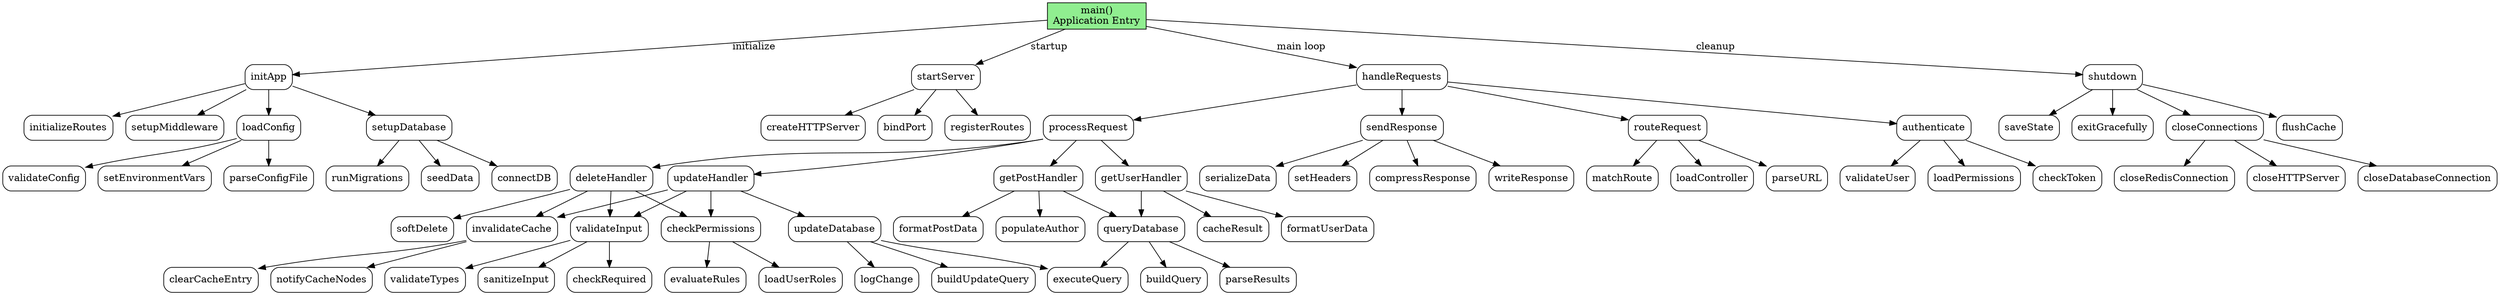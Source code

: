 digraph callgraph {
    // Example callgraph demonstrating various function calls
    // This represents a simple web application structure
    
    rankdir=TB;
    node [shape=box, style=rounded];
    
    // Entry points
    main [label="main()\nApplication Entry", style="filled", fillcolor="lightgreen"];
    
    // Core functions
    main -> initApp [label="initialize"];
    main -> startServer [label="startup"];
    main -> handleRequests [label="main loop"];
    main -> shutdown [label="cleanup"];
    
    // Initialization subsystem
    initApp -> loadConfig;
    initApp -> setupDatabase;
    initApp -> initializeRoutes;
    initApp -> setupMiddleware;
    
    loadConfig -> parseConfigFile;
    loadConfig -> validateConfig;
    loadConfig -> setEnvironmentVars;
    
    setupDatabase -> connectDB;
    setupDatabase -> runMigrations;
    setupDatabase -> seedData;
    
    // Server subsystem
    startServer -> createHTTPServer;
    startServer -> bindPort;
    startServer -> registerRoutes;
    
    handleRequests -> routeRequest;
    handleRequests -> authenticate;
    handleRequests -> processRequest;
    handleRequests -> sendResponse;
    
    // Request processing
    routeRequest -> parseURL;
    routeRequest -> matchRoute;
    routeRequest -> loadController;
    
    authenticate -> checkToken;
    authenticate -> validateUser;
    authenticate -> loadPermissions;
    
    processRequest -> getUserHandler;
    processRequest -> getPostHandler;
    processRequest -> updateHandler;
    processRequest -> deleteHandler;
    
    // User operations
    getUserHandler -> queryDatabase;
    getUserHandler -> formatUserData;
    getUserHandler -> cacheResult;
    
    getPostHandler -> queryDatabase;
    getPostHandler -> formatPostData;
    getPostHandler -> populateAuthor;
    
    updateHandler -> validateInput;
    updateHandler -> checkPermissions;
    updateHandler -> updateDatabase;
    updateHandler -> invalidateCache;
    
    deleteHandler -> validateInput;
    deleteHandler -> checkPermissions;
    deleteHandler -> softDelete;
    deleteHandler -> invalidateCache;
    
    // Database operations
    queryDatabase -> buildQuery;
    queryDatabase -> executeQuery;
    queryDatabase -> parseResults;
    
    updateDatabase -> buildUpdateQuery;
    updateDatabase -> executeQuery;
    updateDatabase -> logChange;
    
    // Response handling
    sendResponse -> serializeData;
    sendResponse -> setHeaders;
    sendResponse -> compressResponse;
    sendResponse -> writeResponse;
    
    // Cleanup
    shutdown -> closeConnections;
    shutdown -> flushCache;
    shutdown -> saveState;
    shutdown -> exitGracefully;
    
    closeConnections -> closeDatabaseConnection;
    closeConnections -> closeRedisConnection;
    closeConnections -> closeHTTPServer;
    
    // Utility functions used by multiple components
    validateInput -> sanitizeInput;
    validateInput -> checkRequired;
    validateInput -> validateTypes;
    
    checkPermissions -> loadUserRoles;
    checkPermissions -> evaluateRules;
    
    invalidateCache -> clearCacheEntry;
    invalidateCache -> notifyCacheNodes;
}

